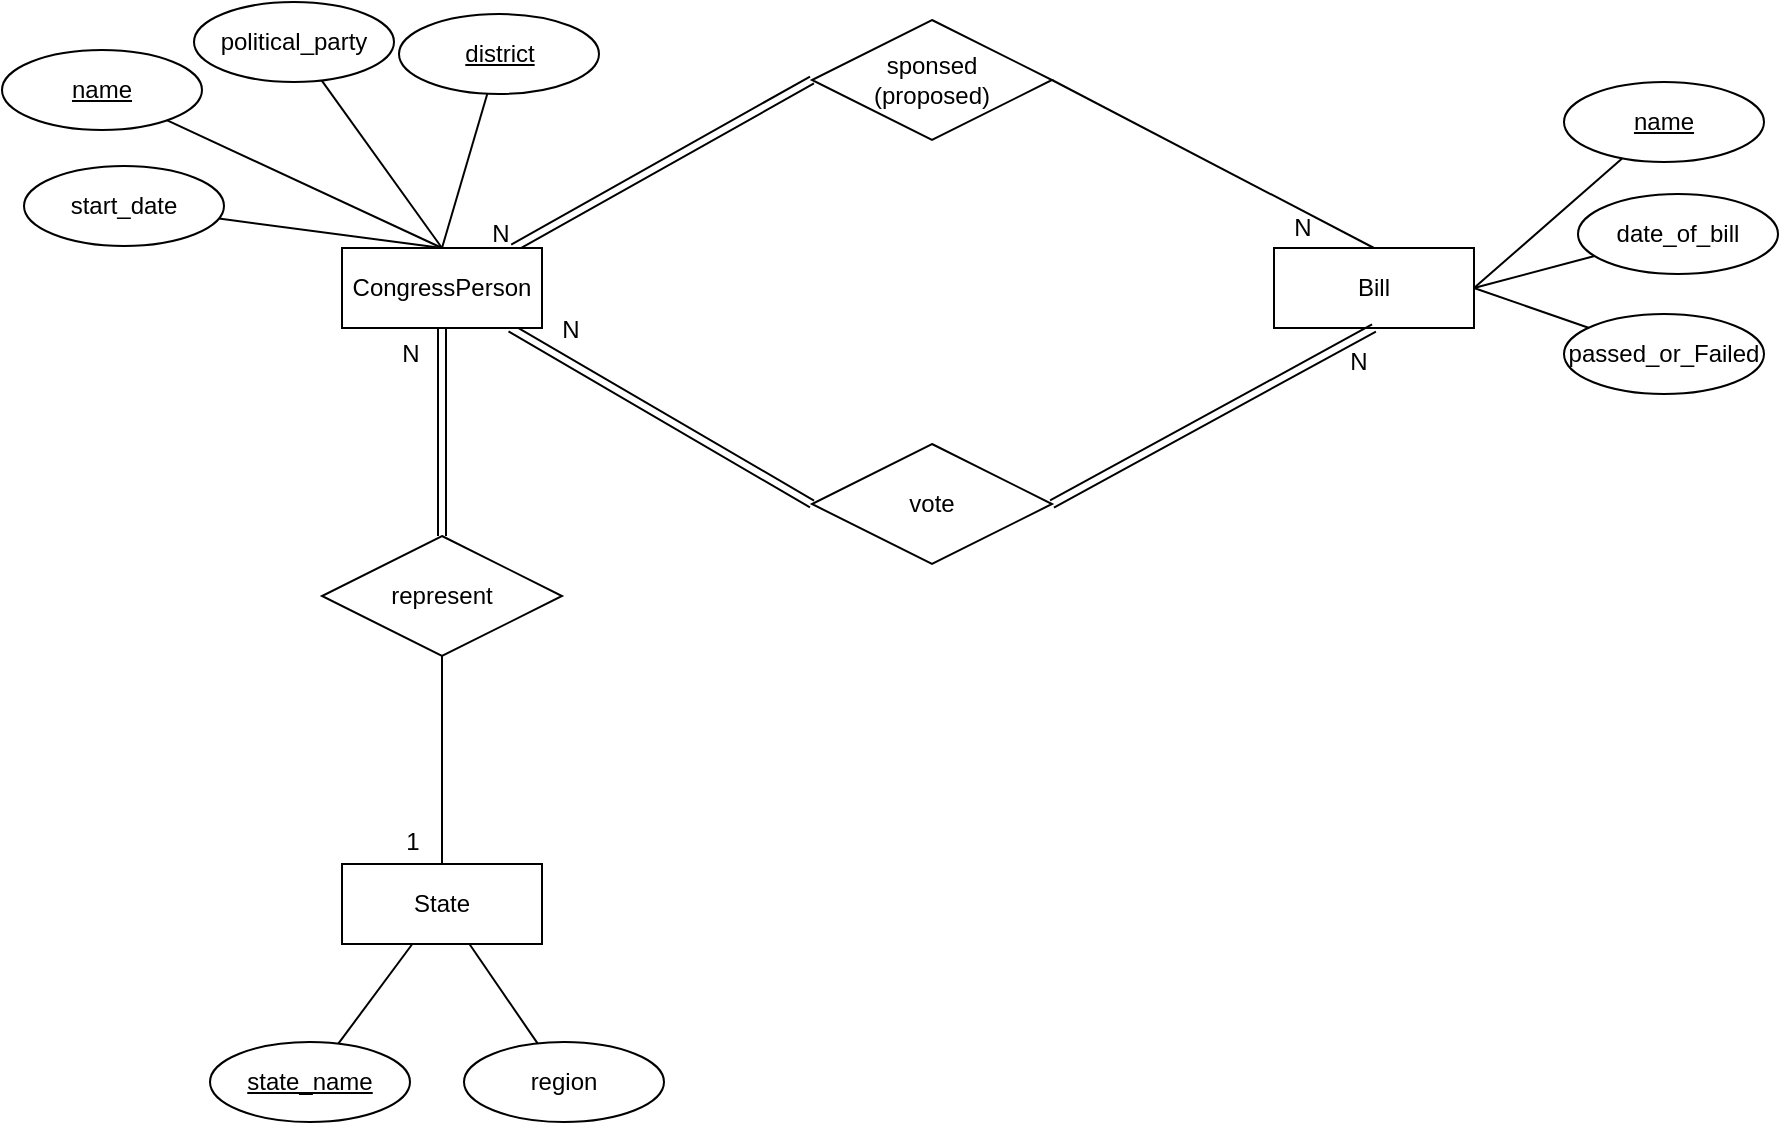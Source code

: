 <mxfile version="24.2.1" type="github">
  <diagram name="페이지-1" id="JuDulloLUc2PXSpbmVAl">
    <mxGraphModel dx="1214" dy="898" grid="0" gridSize="10" guides="1" tooltips="1" connect="1" arrows="1" fold="1" page="1" pageScale="1" pageWidth="1600" pageHeight="900" math="0" shadow="0">
      <root>
        <mxCell id="0" />
        <mxCell id="1" parent="0" />
        <mxCell id="7Z1gNfcnDen_Zuym8dVq-6" style="rounded=0;orthogonalLoop=1;jettySize=auto;html=1;entryX=0;entryY=0.5;entryDx=0;entryDy=0;endArrow=none;endFill=0;shape=link;" edge="1" parent="1" source="7Z1gNfcnDen_Zuym8dVq-1" target="7Z1gNfcnDen_Zuym8dVq-4">
          <mxGeometry relative="1" as="geometry" />
        </mxCell>
        <mxCell id="7Z1gNfcnDen_Zuym8dVq-21" style="rounded=0;orthogonalLoop=1;jettySize=auto;html=1;endArrow=none;endFill=0;shape=link;" edge="1" parent="1" source="7Z1gNfcnDen_Zuym8dVq-1" target="7Z1gNfcnDen_Zuym8dVq-10">
          <mxGeometry relative="1" as="geometry" />
        </mxCell>
        <mxCell id="7Z1gNfcnDen_Zuym8dVq-50" style="rounded=0;orthogonalLoop=1;jettySize=auto;html=1;entryX=0;entryY=0.5;entryDx=0;entryDy=0;endArrow=none;endFill=0;shape=link;" edge="1" parent="1" source="7Z1gNfcnDen_Zuym8dVq-1" target="7Z1gNfcnDen_Zuym8dVq-49">
          <mxGeometry relative="1" as="geometry" />
        </mxCell>
        <mxCell id="7Z1gNfcnDen_Zuym8dVq-1" value="CongressPerson" style="whiteSpace=wrap;html=1;align=center;" vertex="1" parent="1">
          <mxGeometry x="460" y="251" width="100" height="40" as="geometry" />
        </mxCell>
        <mxCell id="7Z1gNfcnDen_Zuym8dVq-17" style="rounded=0;orthogonalLoop=1;jettySize=auto;html=1;endArrow=none;endFill=0;" edge="1" parent="1" source="7Z1gNfcnDen_Zuym8dVq-2" target="7Z1gNfcnDen_Zuym8dVq-13">
          <mxGeometry relative="1" as="geometry" />
        </mxCell>
        <mxCell id="7Z1gNfcnDen_Zuym8dVq-2" value="State" style="whiteSpace=wrap;html=1;align=center;" vertex="1" parent="1">
          <mxGeometry x="460" y="559" width="100" height="40" as="geometry" />
        </mxCell>
        <mxCell id="7Z1gNfcnDen_Zuym8dVq-3" value="Bill" style="whiteSpace=wrap;html=1;align=center;" vertex="1" parent="1">
          <mxGeometry x="926" y="251" width="100" height="40" as="geometry" />
        </mxCell>
        <mxCell id="7Z1gNfcnDen_Zuym8dVq-7" style="rounded=0;orthogonalLoop=1;jettySize=auto;html=1;entryX=0.5;entryY=0;entryDx=0;entryDy=0;endArrow=none;endFill=0;exitX=1;exitY=0.5;exitDx=0;exitDy=0;" edge="1" parent="1" source="7Z1gNfcnDen_Zuym8dVq-4" target="7Z1gNfcnDen_Zuym8dVq-3">
          <mxGeometry relative="1" as="geometry" />
        </mxCell>
        <mxCell id="7Z1gNfcnDen_Zuym8dVq-4" value="sponsed&lt;div&gt;(proposed)&lt;/div&gt;" style="shape=rhombus;perimeter=rhombusPerimeter;whiteSpace=wrap;html=1;align=center;" vertex="1" parent="1">
          <mxGeometry x="695" y="137" width="120" height="60" as="geometry" />
        </mxCell>
        <mxCell id="7Z1gNfcnDen_Zuym8dVq-20" style="rounded=0;orthogonalLoop=1;jettySize=auto;html=1;endArrow=none;endFill=0;" edge="1" parent="1" source="7Z1gNfcnDen_Zuym8dVq-10" target="7Z1gNfcnDen_Zuym8dVq-2">
          <mxGeometry relative="1" as="geometry" />
        </mxCell>
        <mxCell id="7Z1gNfcnDen_Zuym8dVq-10" value="represent" style="shape=rhombus;perimeter=rhombusPerimeter;whiteSpace=wrap;html=1;align=center;" vertex="1" parent="1">
          <mxGeometry x="450" y="395" width="120" height="60" as="geometry" />
        </mxCell>
        <mxCell id="7Z1gNfcnDen_Zuym8dVq-13" value="region" style="ellipse;whiteSpace=wrap;html=1;align=center;" vertex="1" parent="1">
          <mxGeometry x="521" y="648" width="100" height="40" as="geometry" />
        </mxCell>
        <mxCell id="7Z1gNfcnDen_Zuym8dVq-16" style="rounded=0;orthogonalLoop=1;jettySize=auto;html=1;endArrow=none;endFill=0;" edge="1" parent="1" source="7Z1gNfcnDen_Zuym8dVq-14" target="7Z1gNfcnDen_Zuym8dVq-2">
          <mxGeometry relative="1" as="geometry" />
        </mxCell>
        <mxCell id="7Z1gNfcnDen_Zuym8dVq-14" value="&lt;u&gt;state_name&lt;/u&gt;" style="ellipse;whiteSpace=wrap;html=1;align=center;" vertex="1" parent="1">
          <mxGeometry x="394" y="648" width="100" height="40" as="geometry" />
        </mxCell>
        <mxCell id="7Z1gNfcnDen_Zuym8dVq-59" style="rounded=0;orthogonalLoop=1;jettySize=auto;html=1;endArrow=none;endFill=0;entryX=0.5;entryY=0;entryDx=0;entryDy=0;" edge="1" parent="1" source="7Z1gNfcnDen_Zuym8dVq-15" target="7Z1gNfcnDen_Zuym8dVq-1">
          <mxGeometry relative="1" as="geometry">
            <mxPoint x="510" y="250" as="targetPoint" />
          </mxGeometry>
        </mxCell>
        <mxCell id="7Z1gNfcnDen_Zuym8dVq-15" value="&lt;u&gt;district&lt;/u&gt;" style="ellipse;whiteSpace=wrap;html=1;align=center;" vertex="1" parent="1">
          <mxGeometry x="488.5" y="134" width="100" height="40" as="geometry" />
        </mxCell>
        <mxCell id="7Z1gNfcnDen_Zuym8dVq-39" style="rounded=0;orthogonalLoop=1;jettySize=auto;html=1;endArrow=none;endFill=0;entryX=0.5;entryY=0;entryDx=0;entryDy=0;" edge="1" parent="1" source="7Z1gNfcnDen_Zuym8dVq-22" target="7Z1gNfcnDen_Zuym8dVq-1">
          <mxGeometry relative="1" as="geometry" />
        </mxCell>
        <mxCell id="7Z1gNfcnDen_Zuym8dVq-22" value="&lt;u&gt;name&lt;/u&gt;" style="ellipse;whiteSpace=wrap;html=1;align=center;" vertex="1" parent="1">
          <mxGeometry x="290" y="152" width="100" height="40" as="geometry" />
        </mxCell>
        <mxCell id="7Z1gNfcnDen_Zuym8dVq-41" style="rounded=0;orthogonalLoop=1;jettySize=auto;html=1;entryX=0.5;entryY=0;entryDx=0;entryDy=0;endArrow=none;endFill=0;" edge="1" parent="1" source="7Z1gNfcnDen_Zuym8dVq-23" target="7Z1gNfcnDen_Zuym8dVq-1">
          <mxGeometry relative="1" as="geometry" />
        </mxCell>
        <mxCell id="7Z1gNfcnDen_Zuym8dVq-23" value="start_date" style="ellipse;whiteSpace=wrap;html=1;align=center;" vertex="1" parent="1">
          <mxGeometry x="301" y="210" width="100" height="40" as="geometry" />
        </mxCell>
        <mxCell id="7Z1gNfcnDen_Zuym8dVq-40" style="rounded=0;orthogonalLoop=1;jettySize=auto;html=1;endArrow=none;endFill=0;entryX=0.5;entryY=0;entryDx=0;entryDy=0;" edge="1" parent="1" source="7Z1gNfcnDen_Zuym8dVq-25" target="7Z1gNfcnDen_Zuym8dVq-1">
          <mxGeometry relative="1" as="geometry" />
        </mxCell>
        <mxCell id="7Z1gNfcnDen_Zuym8dVq-25" value="political_party" style="ellipse;whiteSpace=wrap;html=1;align=center;" vertex="1" parent="1">
          <mxGeometry x="386" y="128" width="100" height="40" as="geometry" />
        </mxCell>
        <mxCell id="7Z1gNfcnDen_Zuym8dVq-26" value="N" style="text;html=1;align=center;verticalAlign=middle;resizable=0;points=[];autosize=1;strokeColor=none;fillColor=none;" vertex="1" parent="1">
          <mxGeometry x="480" y="291" width="27" height="26" as="geometry" />
        </mxCell>
        <mxCell id="7Z1gNfcnDen_Zuym8dVq-27" value="1" style="text;html=1;align=center;verticalAlign=middle;resizable=0;points=[];autosize=1;strokeColor=none;fillColor=none;" vertex="1" parent="1">
          <mxGeometry x="482" y="535" width="25" height="26" as="geometry" />
        </mxCell>
        <mxCell id="7Z1gNfcnDen_Zuym8dVq-46" style="rounded=0;orthogonalLoop=1;jettySize=auto;html=1;entryX=1;entryY=0.5;entryDx=0;entryDy=0;endArrow=none;endFill=0;" edge="1" parent="1" source="7Z1gNfcnDen_Zuym8dVq-42" target="7Z1gNfcnDen_Zuym8dVq-3">
          <mxGeometry relative="1" as="geometry" />
        </mxCell>
        <mxCell id="7Z1gNfcnDen_Zuym8dVq-42" value="&lt;u&gt;name&lt;/u&gt;" style="ellipse;whiteSpace=wrap;html=1;align=center;" vertex="1" parent="1">
          <mxGeometry x="1071" y="168" width="100" height="40" as="geometry" />
        </mxCell>
        <mxCell id="7Z1gNfcnDen_Zuym8dVq-47" style="rounded=0;orthogonalLoop=1;jettySize=auto;html=1;entryX=1;entryY=0.5;entryDx=0;entryDy=0;endArrow=none;endFill=0;" edge="1" parent="1" source="7Z1gNfcnDen_Zuym8dVq-43" target="7Z1gNfcnDen_Zuym8dVq-3">
          <mxGeometry relative="1" as="geometry" />
        </mxCell>
        <mxCell id="7Z1gNfcnDen_Zuym8dVq-43" value="&lt;div&gt;date_of_bill&lt;/div&gt;" style="ellipse;whiteSpace=wrap;html=1;align=center;" vertex="1" parent="1">
          <mxGeometry x="1078" y="224" width="100" height="40" as="geometry" />
        </mxCell>
        <mxCell id="7Z1gNfcnDen_Zuym8dVq-48" style="rounded=0;orthogonalLoop=1;jettySize=auto;html=1;entryX=1;entryY=0.5;entryDx=0;entryDy=0;endArrow=none;endFill=0;" edge="1" parent="1" source="7Z1gNfcnDen_Zuym8dVq-44" target="7Z1gNfcnDen_Zuym8dVq-3">
          <mxGeometry relative="1" as="geometry" />
        </mxCell>
        <mxCell id="7Z1gNfcnDen_Zuym8dVq-44" value="passed_or_Failed" style="ellipse;whiteSpace=wrap;html=1;align=center;" vertex="1" parent="1">
          <mxGeometry x="1071" y="284" width="100" height="40" as="geometry" />
        </mxCell>
        <mxCell id="7Z1gNfcnDen_Zuym8dVq-51" style="rounded=0;orthogonalLoop=1;jettySize=auto;html=1;exitX=1;exitY=0.5;exitDx=0;exitDy=0;endArrow=none;endFill=0;shape=link;entryX=0.5;entryY=1;entryDx=0;entryDy=0;" edge="1" parent="1" source="7Z1gNfcnDen_Zuym8dVq-49" target="7Z1gNfcnDen_Zuym8dVq-3">
          <mxGeometry relative="1" as="geometry" />
        </mxCell>
        <mxCell id="7Z1gNfcnDen_Zuym8dVq-49" value="vote" style="shape=rhombus;perimeter=rhombusPerimeter;whiteSpace=wrap;html=1;align=center;" vertex="1" parent="1">
          <mxGeometry x="695" y="349" width="120" height="60" as="geometry" />
        </mxCell>
        <mxCell id="7Z1gNfcnDen_Zuym8dVq-52" value="N" style="text;html=1;align=center;verticalAlign=middle;resizable=0;points=[];autosize=1;strokeColor=none;fillColor=none;" vertex="1" parent="1">
          <mxGeometry x="954" y="295" width="27" height="26" as="geometry" />
        </mxCell>
        <mxCell id="7Z1gNfcnDen_Zuym8dVq-53" value="N" style="text;html=1;align=center;verticalAlign=middle;resizable=0;points=[];autosize=1;strokeColor=none;fillColor=none;" vertex="1" parent="1">
          <mxGeometry x="560" y="279" width="27" height="26" as="geometry" />
        </mxCell>
        <mxCell id="7Z1gNfcnDen_Zuym8dVq-54" value="N" style="text;html=1;align=center;verticalAlign=middle;resizable=0;points=[];autosize=1;strokeColor=none;fillColor=none;" vertex="1" parent="1">
          <mxGeometry x="926" y="228" width="27" height="26" as="geometry" />
        </mxCell>
        <mxCell id="7Z1gNfcnDen_Zuym8dVq-55" value="N" style="text;html=1;align=center;verticalAlign=middle;resizable=0;points=[];autosize=1;strokeColor=none;fillColor=none;" vertex="1" parent="1">
          <mxGeometry x="525" y="231" width="27" height="26" as="geometry" />
        </mxCell>
      </root>
    </mxGraphModel>
  </diagram>
</mxfile>

